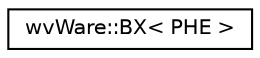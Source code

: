 digraph "类继承关系图"
{
  edge [fontname="Helvetica",fontsize="10",labelfontname="Helvetica",labelfontsize="10"];
  node [fontname="Helvetica",fontsize="10",shape=record];
  rankdir="LR";
  Node0 [label="wvWare::BX\< PHE \>",height=0.2,width=0.4,color="black", fillcolor="white", style="filled",URL="$structwv_ware_1_1_b_x.html"];
}
